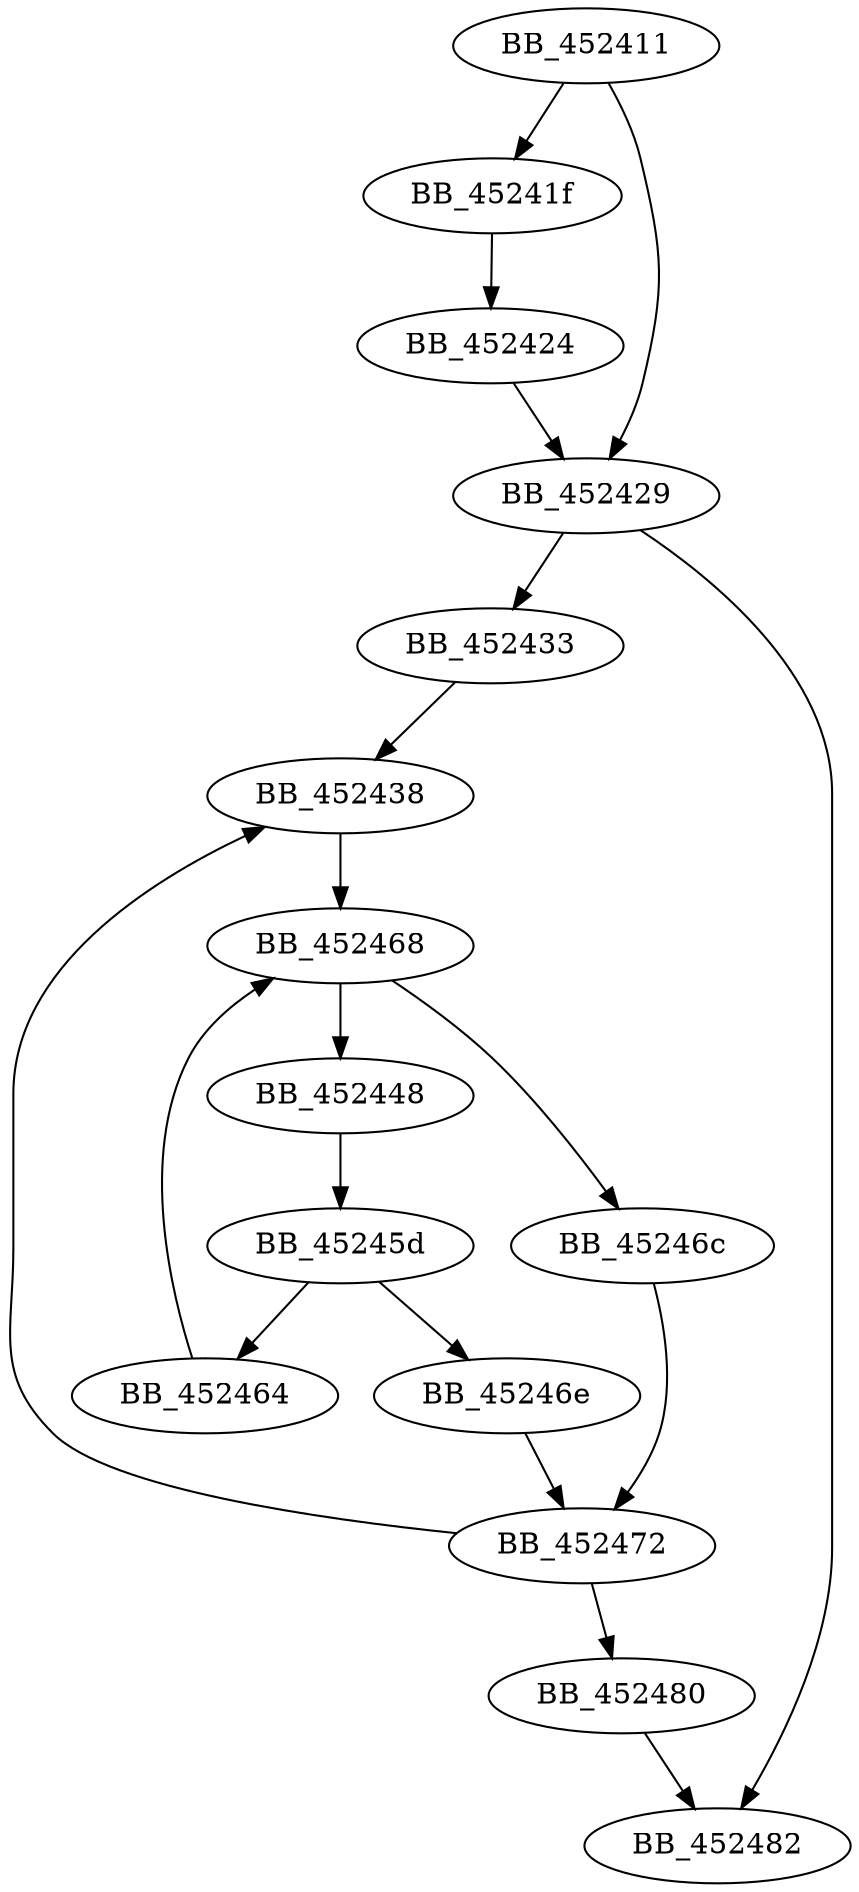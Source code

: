 DiGraph sub_452411{
BB_452411->BB_45241f
BB_452411->BB_452429
BB_45241f->BB_452424
BB_452424->BB_452429
BB_452429->BB_452433
BB_452429->BB_452482
BB_452433->BB_452438
BB_452438->BB_452468
BB_452448->BB_45245d
BB_45245d->BB_452464
BB_45245d->BB_45246e
BB_452464->BB_452468
BB_452468->BB_452448
BB_452468->BB_45246c
BB_45246c->BB_452472
BB_45246e->BB_452472
BB_452472->BB_452438
BB_452472->BB_452480
BB_452480->BB_452482
}
